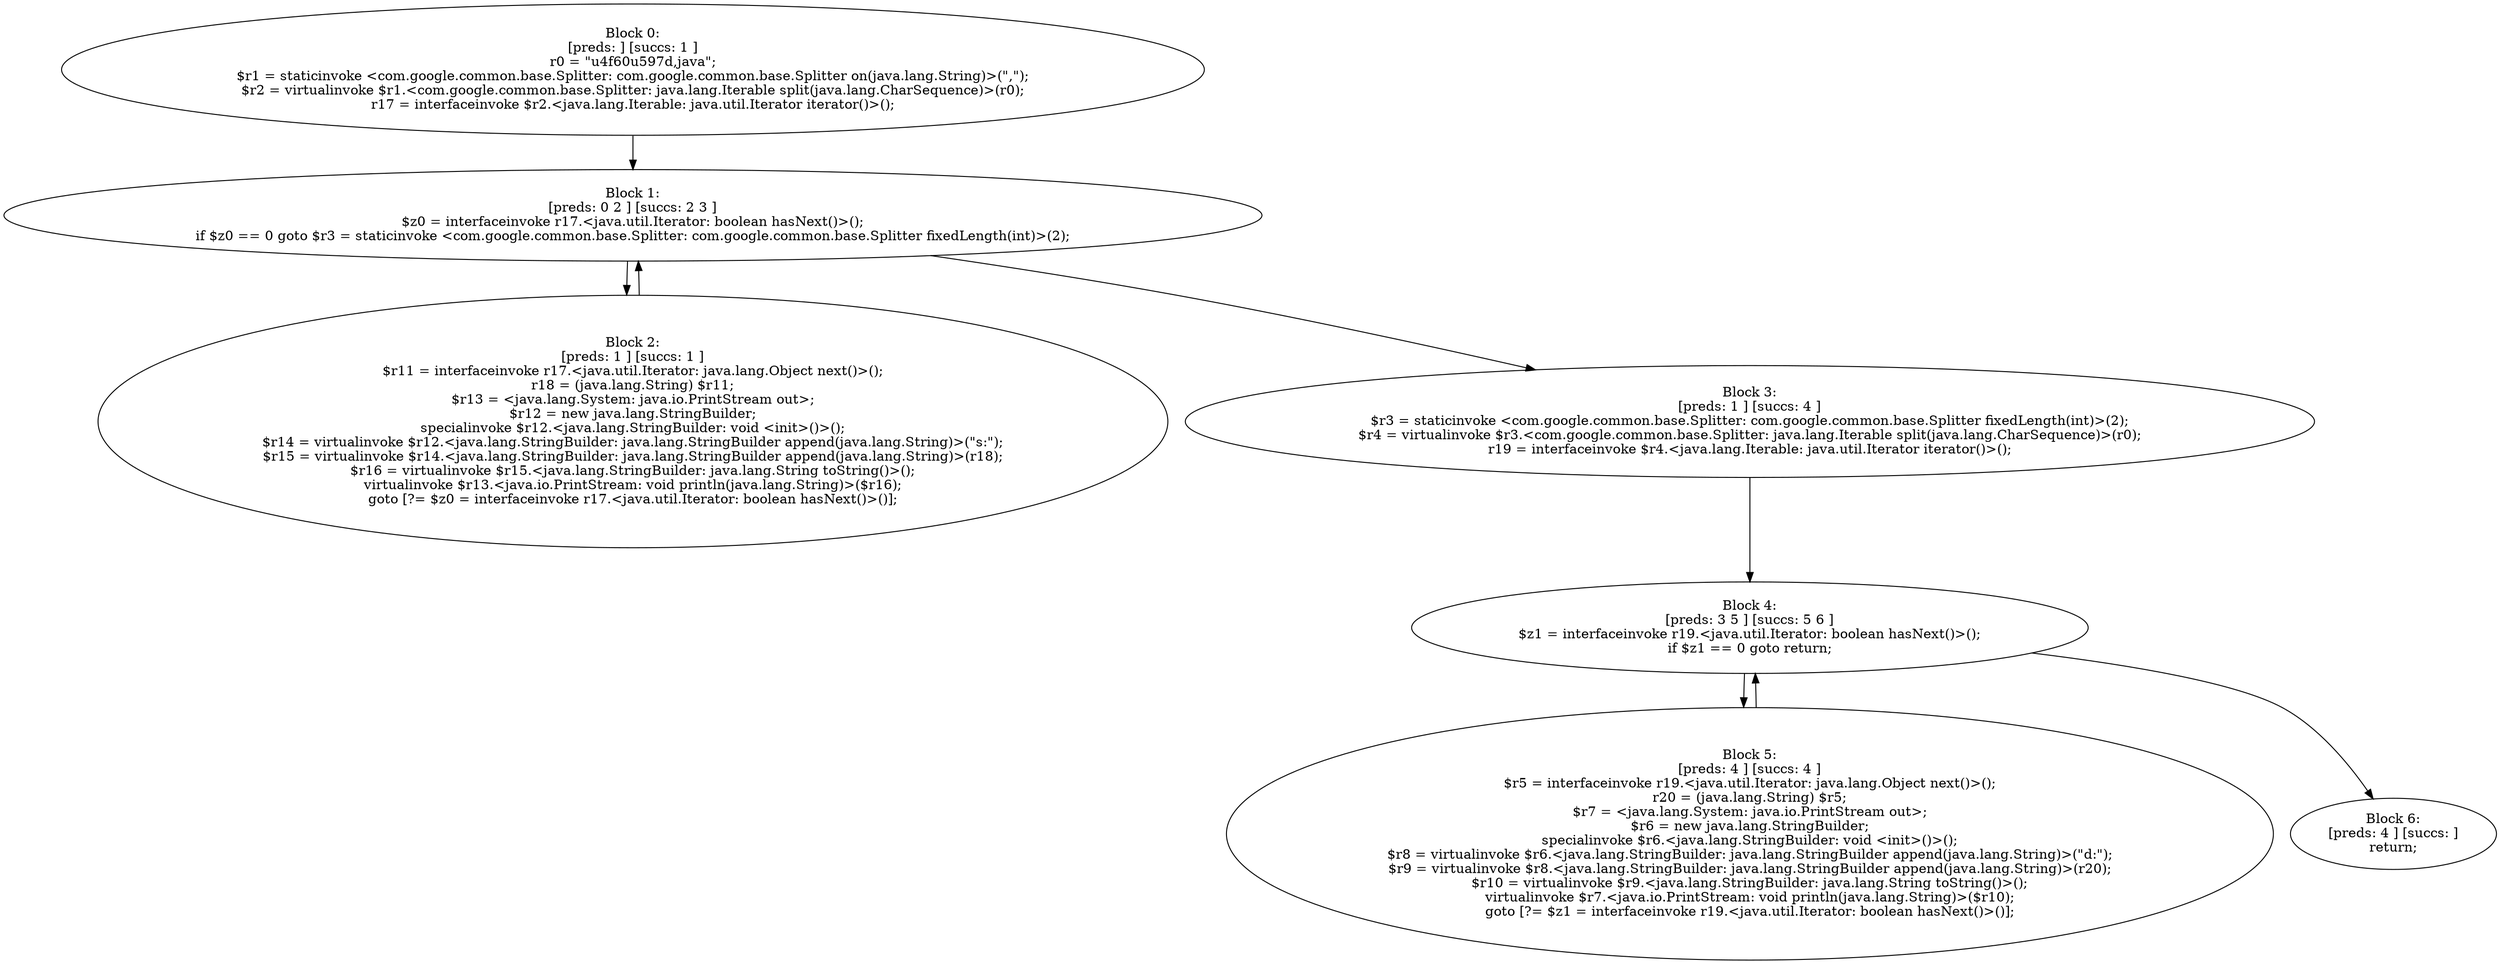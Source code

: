 digraph "unitGraph" {
    "Block 0:
[preds: ] [succs: 1 ]
r0 = \"\u4f60\u597d,java\";
$r1 = staticinvoke <com.google.common.base.Splitter: com.google.common.base.Splitter on(java.lang.String)>(\",\");
$r2 = virtualinvoke $r1.<com.google.common.base.Splitter: java.lang.Iterable split(java.lang.CharSequence)>(r0);
r17 = interfaceinvoke $r2.<java.lang.Iterable: java.util.Iterator iterator()>();
"
    "Block 1:
[preds: 0 2 ] [succs: 2 3 ]
$z0 = interfaceinvoke r17.<java.util.Iterator: boolean hasNext()>();
if $z0 == 0 goto $r3 = staticinvoke <com.google.common.base.Splitter: com.google.common.base.Splitter fixedLength(int)>(2);
"
    "Block 2:
[preds: 1 ] [succs: 1 ]
$r11 = interfaceinvoke r17.<java.util.Iterator: java.lang.Object next()>();
r18 = (java.lang.String) $r11;
$r13 = <java.lang.System: java.io.PrintStream out>;
$r12 = new java.lang.StringBuilder;
specialinvoke $r12.<java.lang.StringBuilder: void <init>()>();
$r14 = virtualinvoke $r12.<java.lang.StringBuilder: java.lang.StringBuilder append(java.lang.String)>(\"s:\");
$r15 = virtualinvoke $r14.<java.lang.StringBuilder: java.lang.StringBuilder append(java.lang.String)>(r18);
$r16 = virtualinvoke $r15.<java.lang.StringBuilder: java.lang.String toString()>();
virtualinvoke $r13.<java.io.PrintStream: void println(java.lang.String)>($r16);
goto [?= $z0 = interfaceinvoke r17.<java.util.Iterator: boolean hasNext()>()];
"
    "Block 3:
[preds: 1 ] [succs: 4 ]
$r3 = staticinvoke <com.google.common.base.Splitter: com.google.common.base.Splitter fixedLength(int)>(2);
$r4 = virtualinvoke $r3.<com.google.common.base.Splitter: java.lang.Iterable split(java.lang.CharSequence)>(r0);
r19 = interfaceinvoke $r4.<java.lang.Iterable: java.util.Iterator iterator()>();
"
    "Block 4:
[preds: 3 5 ] [succs: 5 6 ]
$z1 = interfaceinvoke r19.<java.util.Iterator: boolean hasNext()>();
if $z1 == 0 goto return;
"
    "Block 5:
[preds: 4 ] [succs: 4 ]
$r5 = interfaceinvoke r19.<java.util.Iterator: java.lang.Object next()>();
r20 = (java.lang.String) $r5;
$r7 = <java.lang.System: java.io.PrintStream out>;
$r6 = new java.lang.StringBuilder;
specialinvoke $r6.<java.lang.StringBuilder: void <init>()>();
$r8 = virtualinvoke $r6.<java.lang.StringBuilder: java.lang.StringBuilder append(java.lang.String)>(\"d:\");
$r9 = virtualinvoke $r8.<java.lang.StringBuilder: java.lang.StringBuilder append(java.lang.String)>(r20);
$r10 = virtualinvoke $r9.<java.lang.StringBuilder: java.lang.String toString()>();
virtualinvoke $r7.<java.io.PrintStream: void println(java.lang.String)>($r10);
goto [?= $z1 = interfaceinvoke r19.<java.util.Iterator: boolean hasNext()>()];
"
    "Block 6:
[preds: 4 ] [succs: ]
return;
"
    "Block 0:
[preds: ] [succs: 1 ]
r0 = \"\u4f60\u597d,java\";
$r1 = staticinvoke <com.google.common.base.Splitter: com.google.common.base.Splitter on(java.lang.String)>(\",\");
$r2 = virtualinvoke $r1.<com.google.common.base.Splitter: java.lang.Iterable split(java.lang.CharSequence)>(r0);
r17 = interfaceinvoke $r2.<java.lang.Iterable: java.util.Iterator iterator()>();
"->"Block 1:
[preds: 0 2 ] [succs: 2 3 ]
$z0 = interfaceinvoke r17.<java.util.Iterator: boolean hasNext()>();
if $z0 == 0 goto $r3 = staticinvoke <com.google.common.base.Splitter: com.google.common.base.Splitter fixedLength(int)>(2);
";
    "Block 1:
[preds: 0 2 ] [succs: 2 3 ]
$z0 = interfaceinvoke r17.<java.util.Iterator: boolean hasNext()>();
if $z0 == 0 goto $r3 = staticinvoke <com.google.common.base.Splitter: com.google.common.base.Splitter fixedLength(int)>(2);
"->"Block 2:
[preds: 1 ] [succs: 1 ]
$r11 = interfaceinvoke r17.<java.util.Iterator: java.lang.Object next()>();
r18 = (java.lang.String) $r11;
$r13 = <java.lang.System: java.io.PrintStream out>;
$r12 = new java.lang.StringBuilder;
specialinvoke $r12.<java.lang.StringBuilder: void <init>()>();
$r14 = virtualinvoke $r12.<java.lang.StringBuilder: java.lang.StringBuilder append(java.lang.String)>(\"s:\");
$r15 = virtualinvoke $r14.<java.lang.StringBuilder: java.lang.StringBuilder append(java.lang.String)>(r18);
$r16 = virtualinvoke $r15.<java.lang.StringBuilder: java.lang.String toString()>();
virtualinvoke $r13.<java.io.PrintStream: void println(java.lang.String)>($r16);
goto [?= $z0 = interfaceinvoke r17.<java.util.Iterator: boolean hasNext()>()];
";
    "Block 1:
[preds: 0 2 ] [succs: 2 3 ]
$z0 = interfaceinvoke r17.<java.util.Iterator: boolean hasNext()>();
if $z0 == 0 goto $r3 = staticinvoke <com.google.common.base.Splitter: com.google.common.base.Splitter fixedLength(int)>(2);
"->"Block 3:
[preds: 1 ] [succs: 4 ]
$r3 = staticinvoke <com.google.common.base.Splitter: com.google.common.base.Splitter fixedLength(int)>(2);
$r4 = virtualinvoke $r3.<com.google.common.base.Splitter: java.lang.Iterable split(java.lang.CharSequence)>(r0);
r19 = interfaceinvoke $r4.<java.lang.Iterable: java.util.Iterator iterator()>();
";
    "Block 2:
[preds: 1 ] [succs: 1 ]
$r11 = interfaceinvoke r17.<java.util.Iterator: java.lang.Object next()>();
r18 = (java.lang.String) $r11;
$r13 = <java.lang.System: java.io.PrintStream out>;
$r12 = new java.lang.StringBuilder;
specialinvoke $r12.<java.lang.StringBuilder: void <init>()>();
$r14 = virtualinvoke $r12.<java.lang.StringBuilder: java.lang.StringBuilder append(java.lang.String)>(\"s:\");
$r15 = virtualinvoke $r14.<java.lang.StringBuilder: java.lang.StringBuilder append(java.lang.String)>(r18);
$r16 = virtualinvoke $r15.<java.lang.StringBuilder: java.lang.String toString()>();
virtualinvoke $r13.<java.io.PrintStream: void println(java.lang.String)>($r16);
goto [?= $z0 = interfaceinvoke r17.<java.util.Iterator: boolean hasNext()>()];
"->"Block 1:
[preds: 0 2 ] [succs: 2 3 ]
$z0 = interfaceinvoke r17.<java.util.Iterator: boolean hasNext()>();
if $z0 == 0 goto $r3 = staticinvoke <com.google.common.base.Splitter: com.google.common.base.Splitter fixedLength(int)>(2);
";
    "Block 3:
[preds: 1 ] [succs: 4 ]
$r3 = staticinvoke <com.google.common.base.Splitter: com.google.common.base.Splitter fixedLength(int)>(2);
$r4 = virtualinvoke $r3.<com.google.common.base.Splitter: java.lang.Iterable split(java.lang.CharSequence)>(r0);
r19 = interfaceinvoke $r4.<java.lang.Iterable: java.util.Iterator iterator()>();
"->"Block 4:
[preds: 3 5 ] [succs: 5 6 ]
$z1 = interfaceinvoke r19.<java.util.Iterator: boolean hasNext()>();
if $z1 == 0 goto return;
";
    "Block 4:
[preds: 3 5 ] [succs: 5 6 ]
$z1 = interfaceinvoke r19.<java.util.Iterator: boolean hasNext()>();
if $z1 == 0 goto return;
"->"Block 5:
[preds: 4 ] [succs: 4 ]
$r5 = interfaceinvoke r19.<java.util.Iterator: java.lang.Object next()>();
r20 = (java.lang.String) $r5;
$r7 = <java.lang.System: java.io.PrintStream out>;
$r6 = new java.lang.StringBuilder;
specialinvoke $r6.<java.lang.StringBuilder: void <init>()>();
$r8 = virtualinvoke $r6.<java.lang.StringBuilder: java.lang.StringBuilder append(java.lang.String)>(\"d:\");
$r9 = virtualinvoke $r8.<java.lang.StringBuilder: java.lang.StringBuilder append(java.lang.String)>(r20);
$r10 = virtualinvoke $r9.<java.lang.StringBuilder: java.lang.String toString()>();
virtualinvoke $r7.<java.io.PrintStream: void println(java.lang.String)>($r10);
goto [?= $z1 = interfaceinvoke r19.<java.util.Iterator: boolean hasNext()>()];
";
    "Block 4:
[preds: 3 5 ] [succs: 5 6 ]
$z1 = interfaceinvoke r19.<java.util.Iterator: boolean hasNext()>();
if $z1 == 0 goto return;
"->"Block 6:
[preds: 4 ] [succs: ]
return;
";
    "Block 5:
[preds: 4 ] [succs: 4 ]
$r5 = interfaceinvoke r19.<java.util.Iterator: java.lang.Object next()>();
r20 = (java.lang.String) $r5;
$r7 = <java.lang.System: java.io.PrintStream out>;
$r6 = new java.lang.StringBuilder;
specialinvoke $r6.<java.lang.StringBuilder: void <init>()>();
$r8 = virtualinvoke $r6.<java.lang.StringBuilder: java.lang.StringBuilder append(java.lang.String)>(\"d:\");
$r9 = virtualinvoke $r8.<java.lang.StringBuilder: java.lang.StringBuilder append(java.lang.String)>(r20);
$r10 = virtualinvoke $r9.<java.lang.StringBuilder: java.lang.String toString()>();
virtualinvoke $r7.<java.io.PrintStream: void println(java.lang.String)>($r10);
goto [?= $z1 = interfaceinvoke r19.<java.util.Iterator: boolean hasNext()>()];
"->"Block 4:
[preds: 3 5 ] [succs: 5 6 ]
$z1 = interfaceinvoke r19.<java.util.Iterator: boolean hasNext()>();
if $z1 == 0 goto return;
";
}

